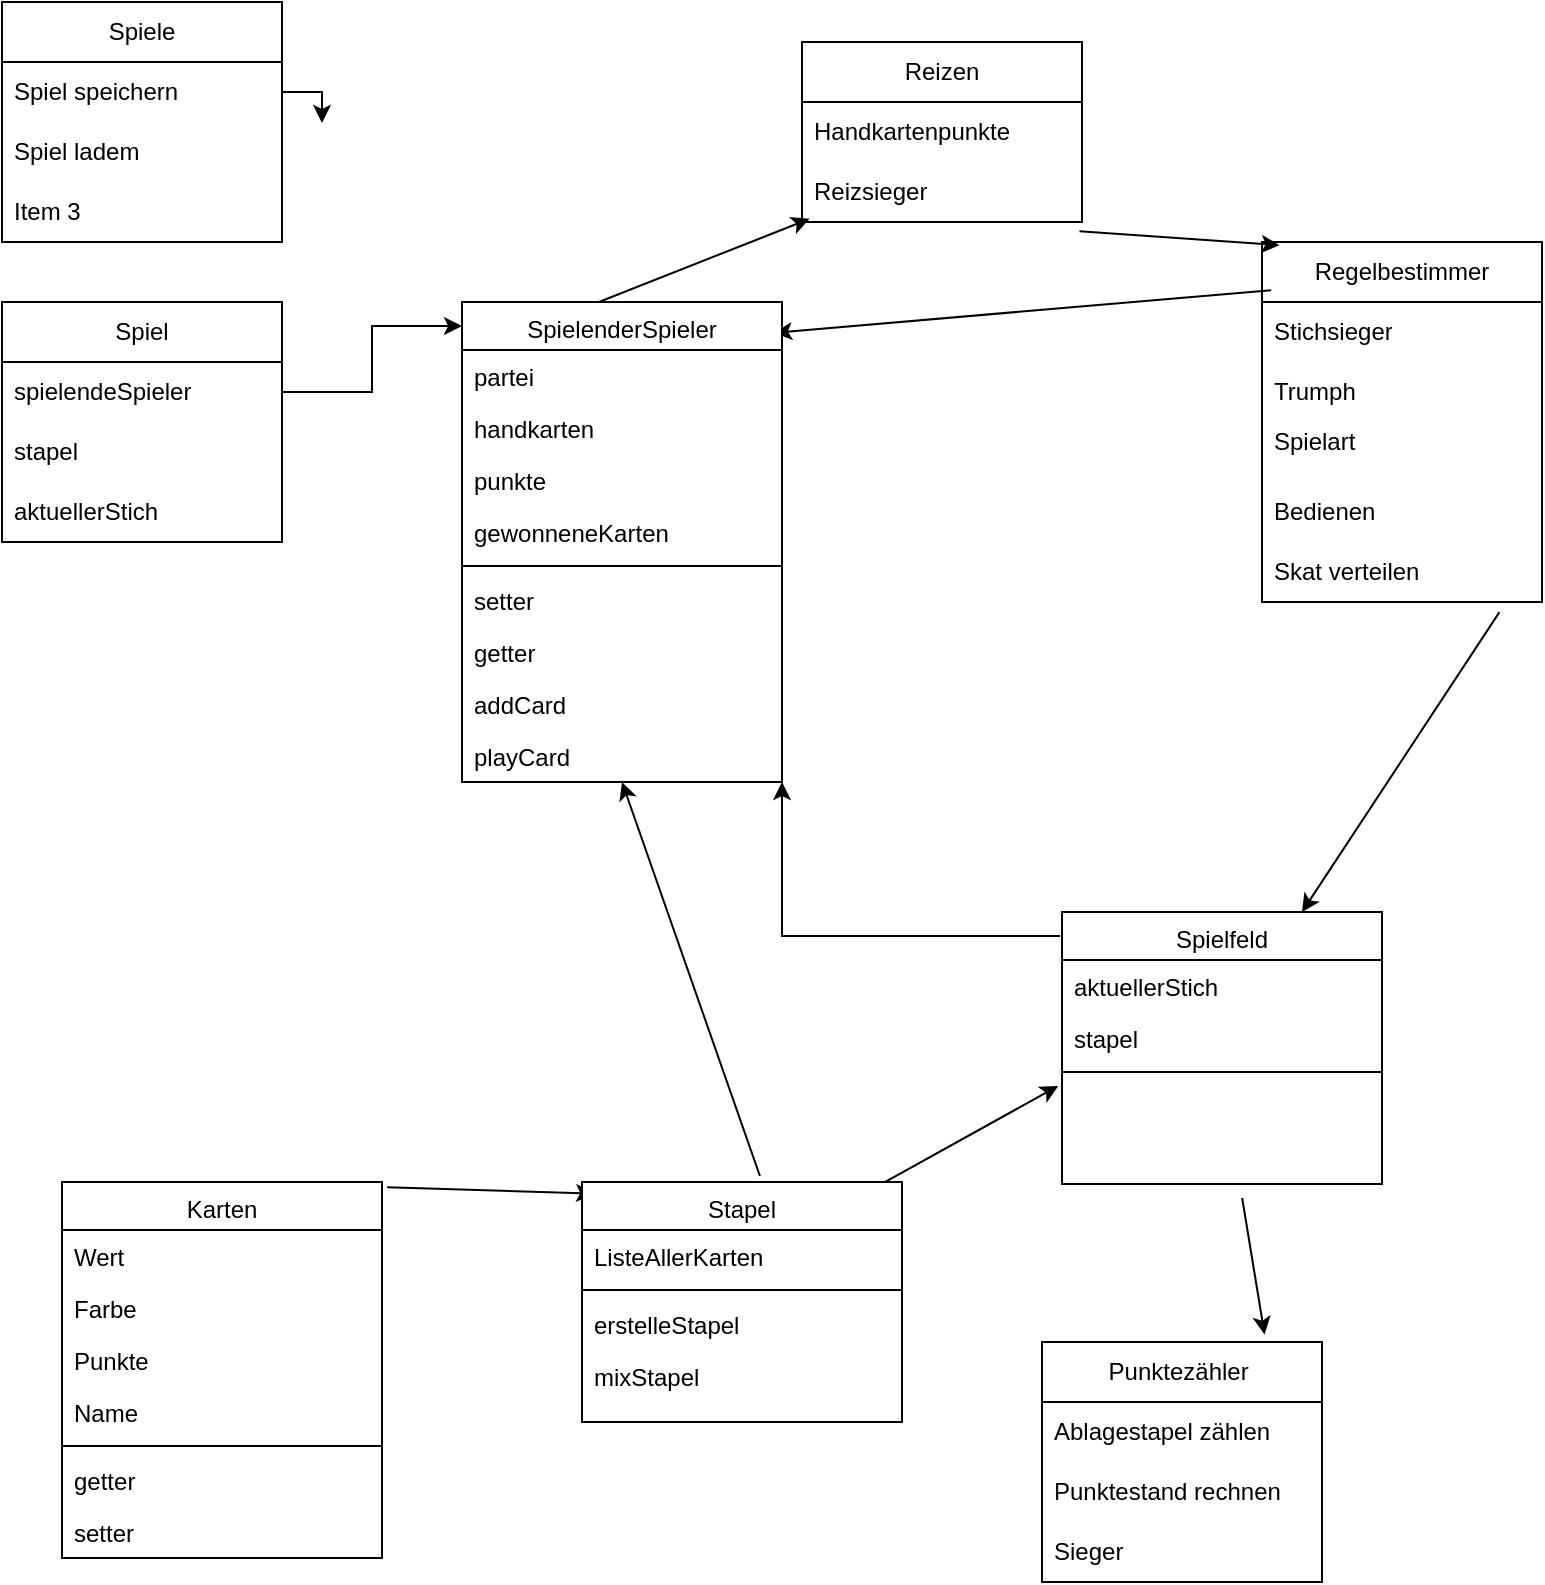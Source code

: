 <mxfile version="24.2.3" type="github">
  <diagram id="C5RBs43oDa-KdzZeNtuy" name="Page-1">
    <mxGraphModel dx="1122" dy="586" grid="1" gridSize="10" guides="1" tooltips="1" connect="1" arrows="1" fold="1" page="1" pageScale="1" pageWidth="827" pageHeight="1169" math="0" shadow="0">
      <root>
        <mxCell id="WIyWlLk6GJQsqaUBKTNV-0" />
        <mxCell id="WIyWlLk6GJQsqaUBKTNV-1" parent="WIyWlLk6GJQsqaUBKTNV-0" />
        <mxCell id="zkfFHV4jXpPFQw0GAbJ--6" value="Karten" style="swimlane;fontStyle=0;align=center;verticalAlign=top;childLayout=stackLayout;horizontal=1;startSize=24;horizontalStack=0;resizeParent=1;resizeLast=0;collapsible=1;marginBottom=0;rounded=0;shadow=0;strokeWidth=1;" parent="WIyWlLk6GJQsqaUBKTNV-1" vertex="1">
          <mxGeometry x="40" y="600" width="160" height="188" as="geometry">
            <mxRectangle x="50" y="336" width="160" height="26" as="alternateBounds" />
          </mxGeometry>
        </mxCell>
        <mxCell id="zkfFHV4jXpPFQw0GAbJ--7" value="Wert" style="text;align=left;verticalAlign=top;spacingLeft=4;spacingRight=4;overflow=hidden;rotatable=0;points=[[0,0.5],[1,0.5]];portConstraint=eastwest;" parent="zkfFHV4jXpPFQw0GAbJ--6" vertex="1">
          <mxGeometry y="24" width="160" height="26" as="geometry" />
        </mxCell>
        <mxCell id="zkfFHV4jXpPFQw0GAbJ--8" value="Farbe" style="text;align=left;verticalAlign=top;spacingLeft=4;spacingRight=4;overflow=hidden;rotatable=0;points=[[0,0.5],[1,0.5]];portConstraint=eastwest;rounded=0;shadow=0;html=0;" parent="zkfFHV4jXpPFQw0GAbJ--6" vertex="1">
          <mxGeometry y="50" width="160" height="26" as="geometry" />
        </mxCell>
        <mxCell id="dm1adF1wmfqHsNcjSqae-7" value="Punkte" style="text;align=left;verticalAlign=top;spacingLeft=4;spacingRight=4;overflow=hidden;rotatable=0;points=[[0,0.5],[1,0.5]];portConstraint=eastwest;rounded=0;shadow=0;html=0;" vertex="1" parent="zkfFHV4jXpPFQw0GAbJ--6">
          <mxGeometry y="76" width="160" height="26" as="geometry" />
        </mxCell>
        <mxCell id="dm1adF1wmfqHsNcjSqae-8" value="Name" style="text;align=left;verticalAlign=top;spacingLeft=4;spacingRight=4;overflow=hidden;rotatable=0;points=[[0,0.5],[1,0.5]];portConstraint=eastwest;rounded=0;shadow=0;html=0;" vertex="1" parent="zkfFHV4jXpPFQw0GAbJ--6">
          <mxGeometry y="102" width="160" height="26" as="geometry" />
        </mxCell>
        <mxCell id="zkfFHV4jXpPFQw0GAbJ--9" value="" style="line;html=1;strokeWidth=1;align=left;verticalAlign=middle;spacingTop=-1;spacingLeft=3;spacingRight=3;rotatable=0;labelPosition=right;points=[];portConstraint=eastwest;" parent="zkfFHV4jXpPFQw0GAbJ--6" vertex="1">
          <mxGeometry y="128" width="160" height="8" as="geometry" />
        </mxCell>
        <mxCell id="Td7MvOa7tic7pRUwxPtG-3" value="getter" style="text;align=left;verticalAlign=top;spacingLeft=4;spacingRight=4;overflow=hidden;rotatable=0;points=[[0,0.5],[1,0.5]];portConstraint=eastwest;" parent="zkfFHV4jXpPFQw0GAbJ--6" vertex="1">
          <mxGeometry y="136" width="160" height="26" as="geometry" />
        </mxCell>
        <mxCell id="dm1adF1wmfqHsNcjSqae-6" value="setter" style="text;align=left;verticalAlign=top;spacingLeft=4;spacingRight=4;overflow=hidden;rotatable=0;points=[[0,0.5],[1,0.5]];portConstraint=eastwest;" vertex="1" parent="zkfFHV4jXpPFQw0GAbJ--6">
          <mxGeometry y="162" width="160" height="26" as="geometry" />
        </mxCell>
        <mxCell id="dm1adF1wmfqHsNcjSqae-49" style="edgeStyle=orthogonalEdgeStyle;rounded=0;orthogonalLoop=1;jettySize=auto;html=1;entryX=1;entryY=1;entryDx=0;entryDy=0;exitX=-0.006;exitY=0.088;exitDx=0;exitDy=0;exitPerimeter=0;" edge="1" parent="WIyWlLk6GJQsqaUBKTNV-1" source="dm1adF1wmfqHsNcjSqae-58" target="dm1adF1wmfqHsNcjSqae-29">
          <mxGeometry relative="1" as="geometry" />
        </mxCell>
        <mxCell id="Td7MvOa7tic7pRUwxPtG-13" value="Punktezähler&amp;nbsp;" style="swimlane;fontStyle=0;childLayout=stackLayout;horizontal=1;startSize=30;horizontalStack=0;resizeParent=1;resizeParentMax=0;resizeLast=0;collapsible=1;marginBottom=0;whiteSpace=wrap;html=1;" parent="WIyWlLk6GJQsqaUBKTNV-1" vertex="1">
          <mxGeometry x="530" y="680" width="140" height="120" as="geometry" />
        </mxCell>
        <mxCell id="Td7MvOa7tic7pRUwxPtG-15" value="Ablagestapel zählen" style="text;strokeColor=none;fillColor=none;align=left;verticalAlign=middle;spacingLeft=4;spacingRight=4;overflow=hidden;points=[[0,0.5],[1,0.5]];portConstraint=eastwest;rotatable=0;whiteSpace=wrap;html=1;" parent="Td7MvOa7tic7pRUwxPtG-13" vertex="1">
          <mxGeometry y="30" width="140" height="30" as="geometry" />
        </mxCell>
        <mxCell id="Td7MvOa7tic7pRUwxPtG-38" value="Punktestand rechnen" style="text;strokeColor=none;fillColor=none;align=left;verticalAlign=middle;spacingLeft=4;spacingRight=4;overflow=hidden;points=[[0,0.5],[1,0.5]];portConstraint=eastwest;rotatable=0;whiteSpace=wrap;html=1;" parent="Td7MvOa7tic7pRUwxPtG-13" vertex="1">
          <mxGeometry y="60" width="140" height="30" as="geometry" />
        </mxCell>
        <mxCell id="Td7MvOa7tic7pRUwxPtG-16" value="Sieger" style="text;strokeColor=none;fillColor=none;align=left;verticalAlign=middle;spacingLeft=4;spacingRight=4;overflow=hidden;points=[[0,0.5],[1,0.5]];portConstraint=eastwest;rotatable=0;whiteSpace=wrap;html=1;" parent="Td7MvOa7tic7pRUwxPtG-13" vertex="1">
          <mxGeometry y="90" width="140" height="30" as="geometry" />
        </mxCell>
        <mxCell id="Td7MvOa7tic7pRUwxPtG-17" value="Regelbestimmer" style="swimlane;fontStyle=0;childLayout=stackLayout;horizontal=1;startSize=30;horizontalStack=0;resizeParent=1;resizeParentMax=0;resizeLast=0;collapsible=1;marginBottom=0;whiteSpace=wrap;html=1;" parent="WIyWlLk6GJQsqaUBKTNV-1" vertex="1">
          <mxGeometry x="640" y="130" width="140" height="180" as="geometry" />
        </mxCell>
        <mxCell id="Td7MvOa7tic7pRUwxPtG-18" value="Stichsieger" style="text;strokeColor=none;fillColor=none;align=left;verticalAlign=middle;spacingLeft=4;spacingRight=4;overflow=hidden;points=[[0,0.5],[1,0.5]];portConstraint=eastwest;rotatable=0;whiteSpace=wrap;html=1;" parent="Td7MvOa7tic7pRUwxPtG-17" vertex="1">
          <mxGeometry y="30" width="140" height="30" as="geometry" />
        </mxCell>
        <mxCell id="Td7MvOa7tic7pRUwxPtG-19" value="Trumph" style="text;strokeColor=none;fillColor=none;align=left;verticalAlign=middle;spacingLeft=4;spacingRight=4;overflow=hidden;points=[[0,0.5],[1,0.5]];portConstraint=eastwest;rotatable=0;whiteSpace=wrap;html=1;" parent="Td7MvOa7tic7pRUwxPtG-17" vertex="1">
          <mxGeometry y="60" width="140" height="30" as="geometry" />
        </mxCell>
        <mxCell id="Td7MvOa7tic7pRUwxPtG-27" value="Spielart&lt;div&gt;&lt;br&gt;&lt;/div&gt;" style="text;strokeColor=none;fillColor=none;align=left;verticalAlign=middle;spacingLeft=4;spacingRight=4;overflow=hidden;points=[[0,0.5],[1,0.5]];portConstraint=eastwest;rotatable=0;whiteSpace=wrap;html=1;" parent="Td7MvOa7tic7pRUwxPtG-17" vertex="1">
          <mxGeometry y="90" width="140" height="30" as="geometry" />
        </mxCell>
        <mxCell id="Td7MvOa7tic7pRUwxPtG-20" value="Bedienen" style="text;strokeColor=none;fillColor=none;align=left;verticalAlign=middle;spacingLeft=4;spacingRight=4;overflow=hidden;points=[[0,0.5],[1,0.5]];portConstraint=eastwest;rotatable=0;whiteSpace=wrap;html=1;" parent="Td7MvOa7tic7pRUwxPtG-17" vertex="1">
          <mxGeometry y="120" width="140" height="30" as="geometry" />
        </mxCell>
        <mxCell id="Td7MvOa7tic7pRUwxPtG-22" value="Skat verteilen" style="text;strokeColor=none;fillColor=none;align=left;verticalAlign=middle;spacingLeft=4;spacingRight=4;overflow=hidden;points=[[0,0.5],[1,0.5]];portConstraint=eastwest;rotatable=0;whiteSpace=wrap;html=1;" parent="Td7MvOa7tic7pRUwxPtG-17" vertex="1">
          <mxGeometry y="150" width="140" height="30" as="geometry" />
        </mxCell>
        <mxCell id="Td7MvOa7tic7pRUwxPtG-24" value="Reizen" style="swimlane;fontStyle=0;childLayout=stackLayout;horizontal=1;startSize=30;horizontalStack=0;resizeParent=1;resizeParentMax=0;resizeLast=0;collapsible=1;marginBottom=0;whiteSpace=wrap;html=1;" parent="WIyWlLk6GJQsqaUBKTNV-1" vertex="1">
          <mxGeometry x="410" y="30" width="140" height="90" as="geometry" />
        </mxCell>
        <mxCell id="Td7MvOa7tic7pRUwxPtG-25" value="Handkartenpunkte" style="text;strokeColor=none;fillColor=none;align=left;verticalAlign=middle;spacingLeft=4;spacingRight=4;overflow=hidden;points=[[0,0.5],[1,0.5]];portConstraint=eastwest;rotatable=0;whiteSpace=wrap;html=1;" parent="Td7MvOa7tic7pRUwxPtG-24" vertex="1">
          <mxGeometry y="30" width="140" height="30" as="geometry" />
        </mxCell>
        <mxCell id="Td7MvOa7tic7pRUwxPtG-26" value="Reizsieger" style="text;strokeColor=none;fillColor=none;align=left;verticalAlign=middle;spacingLeft=4;spacingRight=4;overflow=hidden;points=[[0,0.5],[1,0.5]];portConstraint=eastwest;rotatable=0;whiteSpace=wrap;html=1;" parent="Td7MvOa7tic7pRUwxPtG-24" vertex="1">
          <mxGeometry y="60" width="140" height="30" as="geometry" />
        </mxCell>
        <mxCell id="Td7MvOa7tic7pRUwxPtG-29" value="" style="endArrow=classic;html=1;rounded=0;exitX=1.016;exitY=0.014;exitDx=0;exitDy=0;exitPerimeter=0;entryX=0.038;entryY=0.048;entryDx=0;entryDy=0;entryPerimeter=0;" parent="WIyWlLk6GJQsqaUBKTNV-1" source="zkfFHV4jXpPFQw0GAbJ--6" target="dm1adF1wmfqHsNcjSqae-20" edge="1">
          <mxGeometry width="50" height="50" relative="1" as="geometry">
            <mxPoint x="200" y="350" as="sourcePoint" />
            <mxPoint x="250" y="300" as="targetPoint" />
            <Array as="points" />
          </mxGeometry>
        </mxCell>
        <mxCell id="Td7MvOa7tic7pRUwxPtG-30" value="" style="endArrow=classic;html=1;rounded=0;exitX=0.556;exitY=-0.025;exitDx=0;exitDy=0;exitPerimeter=0;entryX=0.5;entryY=1;entryDx=0;entryDy=0;" parent="WIyWlLk6GJQsqaUBKTNV-1" source="dm1adF1wmfqHsNcjSqae-20" target="dm1adF1wmfqHsNcjSqae-29" edge="1">
          <mxGeometry width="50" height="50" relative="1" as="geometry">
            <mxPoint x="431.12" y="614.28" as="sourcePoint" />
            <mxPoint x="470" y="428" as="targetPoint" />
          </mxGeometry>
        </mxCell>
        <mxCell id="Td7MvOa7tic7pRUwxPtG-31" value="" style="endArrow=classic;html=1;rounded=0;exitX=0.869;exitY=0.058;exitDx=0;exitDy=0;exitPerimeter=0;entryX=-0.012;entryY=0.115;entryDx=0;entryDy=0;entryPerimeter=0;" parent="WIyWlLk6GJQsqaUBKTNV-1" source="dm1adF1wmfqHsNcjSqae-20" edge="1">
          <mxGeometry width="50" height="50" relative="1" as="geometry">
            <mxPoint x="487.76" y="621.3" as="sourcePoint" />
            <mxPoint x="538.08" y="551.99" as="targetPoint" />
            <Array as="points" />
          </mxGeometry>
        </mxCell>
        <mxCell id="Td7MvOa7tic7pRUwxPtG-32" value="" style="endArrow=classic;html=1;rounded=0;entryX=0.795;entryY=-0.031;entryDx=0;entryDy=0;entryPerimeter=0;exitX=0.563;exitY=1.269;exitDx=0;exitDy=0;exitPerimeter=0;" parent="WIyWlLk6GJQsqaUBKTNV-1" target="Td7MvOa7tic7pRUwxPtG-13" edge="1">
          <mxGeometry width="50" height="50" relative="1" as="geometry">
            <mxPoint x="630.08" y="607.994" as="sourcePoint" />
            <mxPoint x="750" y="210" as="targetPoint" />
          </mxGeometry>
        </mxCell>
        <mxCell id="Td7MvOa7tic7pRUwxPtG-33" value="" style="endArrow=classic;html=1;rounded=0;entryX=0.027;entryY=0.947;entryDx=0;entryDy=0;entryPerimeter=0;exitX=0.325;exitY=0.027;exitDx=0;exitDy=0;exitPerimeter=0;" parent="WIyWlLk6GJQsqaUBKTNV-1" source="dm1adF1wmfqHsNcjSqae-29" target="Td7MvOa7tic7pRUwxPtG-26" edge="1">
          <mxGeometry width="50" height="50" relative="1" as="geometry">
            <mxPoint x="309.2" y="301.04" as="sourcePoint" />
            <mxPoint x="250" y="160" as="targetPoint" />
            <Array as="points" />
          </mxGeometry>
        </mxCell>
        <mxCell id="Td7MvOa7tic7pRUwxPtG-35" value="" style="endArrow=classic;html=1;rounded=0;exitX=0.848;exitY=1.169;exitDx=0;exitDy=0;exitPerimeter=0;entryX=0.75;entryY=0;entryDx=0;entryDy=0;" parent="WIyWlLk6GJQsqaUBKTNV-1" source="Td7MvOa7tic7pRUwxPtG-22" target="dm1adF1wmfqHsNcjSqae-58" edge="1">
          <mxGeometry width="50" height="50" relative="1" as="geometry">
            <mxPoint x="560" y="390" as="sourcePoint" />
            <mxPoint x="620" y="460" as="targetPoint" />
            <Array as="points" />
          </mxGeometry>
        </mxCell>
        <mxCell id="Td7MvOa7tic7pRUwxPtG-36" value="" style="endArrow=classic;html=1;rounded=0;exitX=0.033;exitY=0.134;exitDx=0;exitDy=0;exitPerimeter=0;entryX=0.975;entryY=0.064;entryDx=0;entryDy=0;entryPerimeter=0;" parent="WIyWlLk6GJQsqaUBKTNV-1" source="Td7MvOa7tic7pRUwxPtG-17" target="dm1adF1wmfqHsNcjSqae-29" edge="1">
          <mxGeometry width="50" height="50" relative="1" as="geometry">
            <mxPoint x="550" y="370" as="sourcePoint" />
            <mxPoint x="471.28" y="304.766" as="targetPoint" />
          </mxGeometry>
        </mxCell>
        <mxCell id="Td7MvOa7tic7pRUwxPtG-39" value="" style="endArrow=classic;html=1;rounded=0;entryX=0.063;entryY=0.009;entryDx=0;entryDy=0;entryPerimeter=0;exitX=0.991;exitY=1.156;exitDx=0;exitDy=0;exitPerimeter=0;" parent="WIyWlLk6GJQsqaUBKTNV-1" source="Td7MvOa7tic7pRUwxPtG-26" target="Td7MvOa7tic7pRUwxPtG-17" edge="1">
          <mxGeometry width="50" height="50" relative="1" as="geometry">
            <mxPoint x="580" y="300" as="sourcePoint" />
            <mxPoint x="630" y="250" as="targetPoint" />
          </mxGeometry>
        </mxCell>
        <mxCell id="Td7MvOa7tic7pRUwxPtG-41" value="Spiele" style="swimlane;fontStyle=0;childLayout=stackLayout;horizontal=1;startSize=30;horizontalStack=0;resizeParent=1;resizeParentMax=0;resizeLast=0;collapsible=1;marginBottom=0;whiteSpace=wrap;html=1;" parent="WIyWlLk6GJQsqaUBKTNV-1" vertex="1">
          <mxGeometry x="10" y="10" width="140" height="120" as="geometry" />
        </mxCell>
        <mxCell id="dm1adF1wmfqHsNcjSqae-68" style="edgeStyle=orthogonalEdgeStyle;rounded=0;orthogonalLoop=1;jettySize=auto;html=1;" edge="1" parent="Td7MvOa7tic7pRUwxPtG-41" source="Td7MvOa7tic7pRUwxPtG-42">
          <mxGeometry relative="1" as="geometry">
            <mxPoint x="160" y="60" as="targetPoint" />
          </mxGeometry>
        </mxCell>
        <mxCell id="Td7MvOa7tic7pRUwxPtG-42" value="Spiel speichern" style="text;strokeColor=none;fillColor=none;align=left;verticalAlign=middle;spacingLeft=4;spacingRight=4;overflow=hidden;points=[[0,0.5],[1,0.5]];portConstraint=eastwest;rotatable=0;whiteSpace=wrap;html=1;" parent="Td7MvOa7tic7pRUwxPtG-41" vertex="1">
          <mxGeometry y="30" width="140" height="30" as="geometry" />
        </mxCell>
        <mxCell id="Td7MvOa7tic7pRUwxPtG-43" value="Spiel ladem" style="text;strokeColor=none;fillColor=none;align=left;verticalAlign=middle;spacingLeft=4;spacingRight=4;overflow=hidden;points=[[0,0.5],[1,0.5]];portConstraint=eastwest;rotatable=0;whiteSpace=wrap;html=1;" parent="Td7MvOa7tic7pRUwxPtG-41" vertex="1">
          <mxGeometry y="60" width="140" height="30" as="geometry" />
        </mxCell>
        <mxCell id="Td7MvOa7tic7pRUwxPtG-44" value="Item 3" style="text;strokeColor=none;fillColor=none;align=left;verticalAlign=middle;spacingLeft=4;spacingRight=4;overflow=hidden;points=[[0,0.5],[1,0.5]];portConstraint=eastwest;rotatable=0;whiteSpace=wrap;html=1;" parent="Td7MvOa7tic7pRUwxPtG-41" vertex="1">
          <mxGeometry y="90" width="140" height="30" as="geometry" />
        </mxCell>
        <mxCell id="dm1adF1wmfqHsNcjSqae-20" value="Stapel" style="swimlane;fontStyle=0;align=center;verticalAlign=top;childLayout=stackLayout;horizontal=1;startSize=24;horizontalStack=0;resizeParent=1;resizeLast=0;collapsible=1;marginBottom=0;rounded=0;shadow=0;strokeWidth=1;" vertex="1" parent="WIyWlLk6GJQsqaUBKTNV-1">
          <mxGeometry x="300" y="600" width="160" height="120" as="geometry">
            <mxRectangle x="50" y="336" width="160" height="26" as="alternateBounds" />
          </mxGeometry>
        </mxCell>
        <mxCell id="dm1adF1wmfqHsNcjSqae-21" value="ListeAllerKarten" style="text;align=left;verticalAlign=top;spacingLeft=4;spacingRight=4;overflow=hidden;rotatable=0;points=[[0,0.5],[1,0.5]];portConstraint=eastwest;" vertex="1" parent="dm1adF1wmfqHsNcjSqae-20">
          <mxGeometry y="24" width="160" height="26" as="geometry" />
        </mxCell>
        <mxCell id="dm1adF1wmfqHsNcjSqae-25" value="" style="line;html=1;strokeWidth=1;align=left;verticalAlign=middle;spacingTop=-1;spacingLeft=3;spacingRight=3;rotatable=0;labelPosition=right;points=[];portConstraint=eastwest;" vertex="1" parent="dm1adF1wmfqHsNcjSqae-20">
          <mxGeometry y="50" width="160" height="8" as="geometry" />
        </mxCell>
        <mxCell id="dm1adF1wmfqHsNcjSqae-26" value="erstelleStapel" style="text;align=left;verticalAlign=top;spacingLeft=4;spacingRight=4;overflow=hidden;rotatable=0;points=[[0,0.5],[1,0.5]];portConstraint=eastwest;" vertex="1" parent="dm1adF1wmfqHsNcjSqae-20">
          <mxGeometry y="58" width="160" height="26" as="geometry" />
        </mxCell>
        <mxCell id="dm1adF1wmfqHsNcjSqae-27" value="mixStapel" style="text;align=left;verticalAlign=top;spacingLeft=4;spacingRight=4;overflow=hidden;rotatable=0;points=[[0,0.5],[1,0.5]];portConstraint=eastwest;" vertex="1" parent="dm1adF1wmfqHsNcjSqae-20">
          <mxGeometry y="84" width="160" height="26" as="geometry" />
        </mxCell>
        <mxCell id="dm1adF1wmfqHsNcjSqae-29" value="SpielenderSpieler" style="swimlane;fontStyle=0;align=center;verticalAlign=top;childLayout=stackLayout;horizontal=1;startSize=24;horizontalStack=0;resizeParent=1;resizeLast=0;collapsible=1;marginBottom=0;rounded=0;shadow=0;strokeWidth=1;" vertex="1" parent="WIyWlLk6GJQsqaUBKTNV-1">
          <mxGeometry x="240" y="160" width="160" height="240" as="geometry">
            <mxRectangle x="50" y="336" width="160" height="26" as="alternateBounds" />
          </mxGeometry>
        </mxCell>
        <mxCell id="dm1adF1wmfqHsNcjSqae-31" value="partei" style="text;align=left;verticalAlign=top;spacingLeft=4;spacingRight=4;overflow=hidden;rotatable=0;points=[[0,0.5],[1,0.5]];portConstraint=eastwest;rounded=0;shadow=0;html=0;" vertex="1" parent="dm1adF1wmfqHsNcjSqae-29">
          <mxGeometry y="24" width="160" height="26" as="geometry" />
        </mxCell>
        <mxCell id="dm1adF1wmfqHsNcjSqae-38" value="handkarten" style="text;align=left;verticalAlign=top;spacingLeft=4;spacingRight=4;overflow=hidden;rotatable=0;points=[[0,0.5],[1,0.5]];portConstraint=eastwest;" vertex="1" parent="dm1adF1wmfqHsNcjSqae-29">
          <mxGeometry y="50" width="160" height="26" as="geometry" />
        </mxCell>
        <mxCell id="dm1adF1wmfqHsNcjSqae-32" value="punkte" style="text;align=left;verticalAlign=top;spacingLeft=4;spacingRight=4;overflow=hidden;rotatable=0;points=[[0,0.5],[1,0.5]];portConstraint=eastwest;rounded=0;shadow=0;html=0;" vertex="1" parent="dm1adF1wmfqHsNcjSqae-29">
          <mxGeometry y="76" width="160" height="26" as="geometry" />
        </mxCell>
        <mxCell id="dm1adF1wmfqHsNcjSqae-39" value="gewonneneKarten" style="text;align=left;verticalAlign=top;spacingLeft=4;spacingRight=4;overflow=hidden;rotatable=0;points=[[0,0.5],[1,0.5]];portConstraint=eastwest;rounded=0;shadow=0;html=0;" vertex="1" parent="dm1adF1wmfqHsNcjSqae-29">
          <mxGeometry y="102" width="160" height="26" as="geometry" />
        </mxCell>
        <mxCell id="dm1adF1wmfqHsNcjSqae-34" value="" style="line;html=1;strokeWidth=1;align=left;verticalAlign=middle;spacingTop=-1;spacingLeft=3;spacingRight=3;rotatable=0;labelPosition=right;points=[];portConstraint=eastwest;" vertex="1" parent="dm1adF1wmfqHsNcjSqae-29">
          <mxGeometry y="128" width="160" height="8" as="geometry" />
        </mxCell>
        <mxCell id="dm1adF1wmfqHsNcjSqae-44" value="setter" style="text;align=left;verticalAlign=top;spacingLeft=4;spacingRight=4;overflow=hidden;rotatable=0;points=[[0,0.5],[1,0.5]];portConstraint=eastwest;" vertex="1" parent="dm1adF1wmfqHsNcjSqae-29">
          <mxGeometry y="136" width="160" height="26" as="geometry" />
        </mxCell>
        <mxCell id="dm1adF1wmfqHsNcjSqae-43" value="getter" style="text;align=left;verticalAlign=top;spacingLeft=4;spacingRight=4;overflow=hidden;rotatable=0;points=[[0,0.5],[1,0.5]];portConstraint=eastwest;" vertex="1" parent="dm1adF1wmfqHsNcjSqae-29">
          <mxGeometry y="162" width="160" height="26" as="geometry" />
        </mxCell>
        <mxCell id="dm1adF1wmfqHsNcjSqae-47" value="addCard" style="text;align=left;verticalAlign=top;spacingLeft=4;spacingRight=4;overflow=hidden;rotatable=0;points=[[0,0.5],[1,0.5]];portConstraint=eastwest;" vertex="1" parent="dm1adF1wmfqHsNcjSqae-29">
          <mxGeometry y="188" width="160" height="26" as="geometry" />
        </mxCell>
        <mxCell id="dm1adF1wmfqHsNcjSqae-54" value="playCard" style="text;align=left;verticalAlign=top;spacingLeft=4;spacingRight=4;overflow=hidden;rotatable=0;points=[[0,0.5],[1,0.5]];portConstraint=eastwest;" vertex="1" parent="dm1adF1wmfqHsNcjSqae-29">
          <mxGeometry y="214" width="160" height="26" as="geometry" />
        </mxCell>
        <mxCell id="dm1adF1wmfqHsNcjSqae-58" value="Spielfeld" style="swimlane;fontStyle=0;align=center;verticalAlign=top;childLayout=stackLayout;horizontal=1;startSize=24;horizontalStack=0;resizeParent=1;resizeLast=0;collapsible=1;marginBottom=0;rounded=0;shadow=0;strokeWidth=1;" vertex="1" parent="WIyWlLk6GJQsqaUBKTNV-1">
          <mxGeometry x="540" y="465" width="160" height="136" as="geometry">
            <mxRectangle x="50" y="336" width="160" height="26" as="alternateBounds" />
          </mxGeometry>
        </mxCell>
        <mxCell id="dm1adF1wmfqHsNcjSqae-63" value="aktuellerStich" style="text;align=left;verticalAlign=top;spacingLeft=4;spacingRight=4;overflow=hidden;rotatable=0;points=[[0,0.5],[1,0.5]];portConstraint=eastwest;" vertex="1" parent="dm1adF1wmfqHsNcjSqae-58">
          <mxGeometry y="24" width="160" height="26" as="geometry" />
        </mxCell>
        <mxCell id="dm1adF1wmfqHsNcjSqae-59" value="stapel" style="text;align=left;verticalAlign=top;spacingLeft=4;spacingRight=4;overflow=hidden;rotatable=0;points=[[0,0.5],[1,0.5]];portConstraint=eastwest;" vertex="1" parent="dm1adF1wmfqHsNcjSqae-58">
          <mxGeometry y="50" width="160" height="26" as="geometry" />
        </mxCell>
        <mxCell id="dm1adF1wmfqHsNcjSqae-60" value="" style="line;html=1;strokeWidth=1;align=left;verticalAlign=middle;spacingTop=-1;spacingLeft=3;spacingRight=3;rotatable=0;labelPosition=right;points=[];portConstraint=eastwest;" vertex="1" parent="dm1adF1wmfqHsNcjSqae-58">
          <mxGeometry y="76" width="160" height="8" as="geometry" />
        </mxCell>
        <mxCell id="dm1adF1wmfqHsNcjSqae-64" value="Spiel" style="swimlane;fontStyle=0;childLayout=stackLayout;horizontal=1;startSize=30;horizontalStack=0;resizeParent=1;resizeParentMax=0;resizeLast=0;collapsible=1;marginBottom=0;whiteSpace=wrap;html=1;" vertex="1" parent="WIyWlLk6GJQsqaUBKTNV-1">
          <mxGeometry x="10" y="160" width="140" height="120" as="geometry" />
        </mxCell>
        <mxCell id="dm1adF1wmfqHsNcjSqae-65" value="&lt;div&gt;spielendeSpieler&lt;/div&gt;" style="text;strokeColor=none;fillColor=none;align=left;verticalAlign=middle;spacingLeft=4;spacingRight=4;overflow=hidden;points=[[0,0.5],[1,0.5]];portConstraint=eastwest;rotatable=0;whiteSpace=wrap;html=1;" vertex="1" parent="dm1adF1wmfqHsNcjSqae-64">
          <mxGeometry y="30" width="140" height="30" as="geometry" />
        </mxCell>
        <mxCell id="dm1adF1wmfqHsNcjSqae-66" value="stapel" style="text;strokeColor=none;fillColor=none;align=left;verticalAlign=middle;spacingLeft=4;spacingRight=4;overflow=hidden;points=[[0,0.5],[1,0.5]];portConstraint=eastwest;rotatable=0;whiteSpace=wrap;html=1;" vertex="1" parent="dm1adF1wmfqHsNcjSqae-64">
          <mxGeometry y="60" width="140" height="30" as="geometry" />
        </mxCell>
        <mxCell id="dm1adF1wmfqHsNcjSqae-67" value="aktuellerStich" style="text;strokeColor=none;fillColor=none;align=left;verticalAlign=middle;spacingLeft=4;spacingRight=4;overflow=hidden;points=[[0,0.5],[1,0.5]];portConstraint=eastwest;rotatable=0;whiteSpace=wrap;html=1;" vertex="1" parent="dm1adF1wmfqHsNcjSqae-64">
          <mxGeometry y="90" width="140" height="30" as="geometry" />
        </mxCell>
        <mxCell id="dm1adF1wmfqHsNcjSqae-69" style="edgeStyle=orthogonalEdgeStyle;rounded=0;orthogonalLoop=1;jettySize=auto;html=1;entryX=0;entryY=0.05;entryDx=0;entryDy=0;entryPerimeter=0;" edge="1" parent="WIyWlLk6GJQsqaUBKTNV-1" source="dm1adF1wmfqHsNcjSqae-65" target="dm1adF1wmfqHsNcjSqae-29">
          <mxGeometry relative="1" as="geometry" />
        </mxCell>
      </root>
    </mxGraphModel>
  </diagram>
</mxfile>
